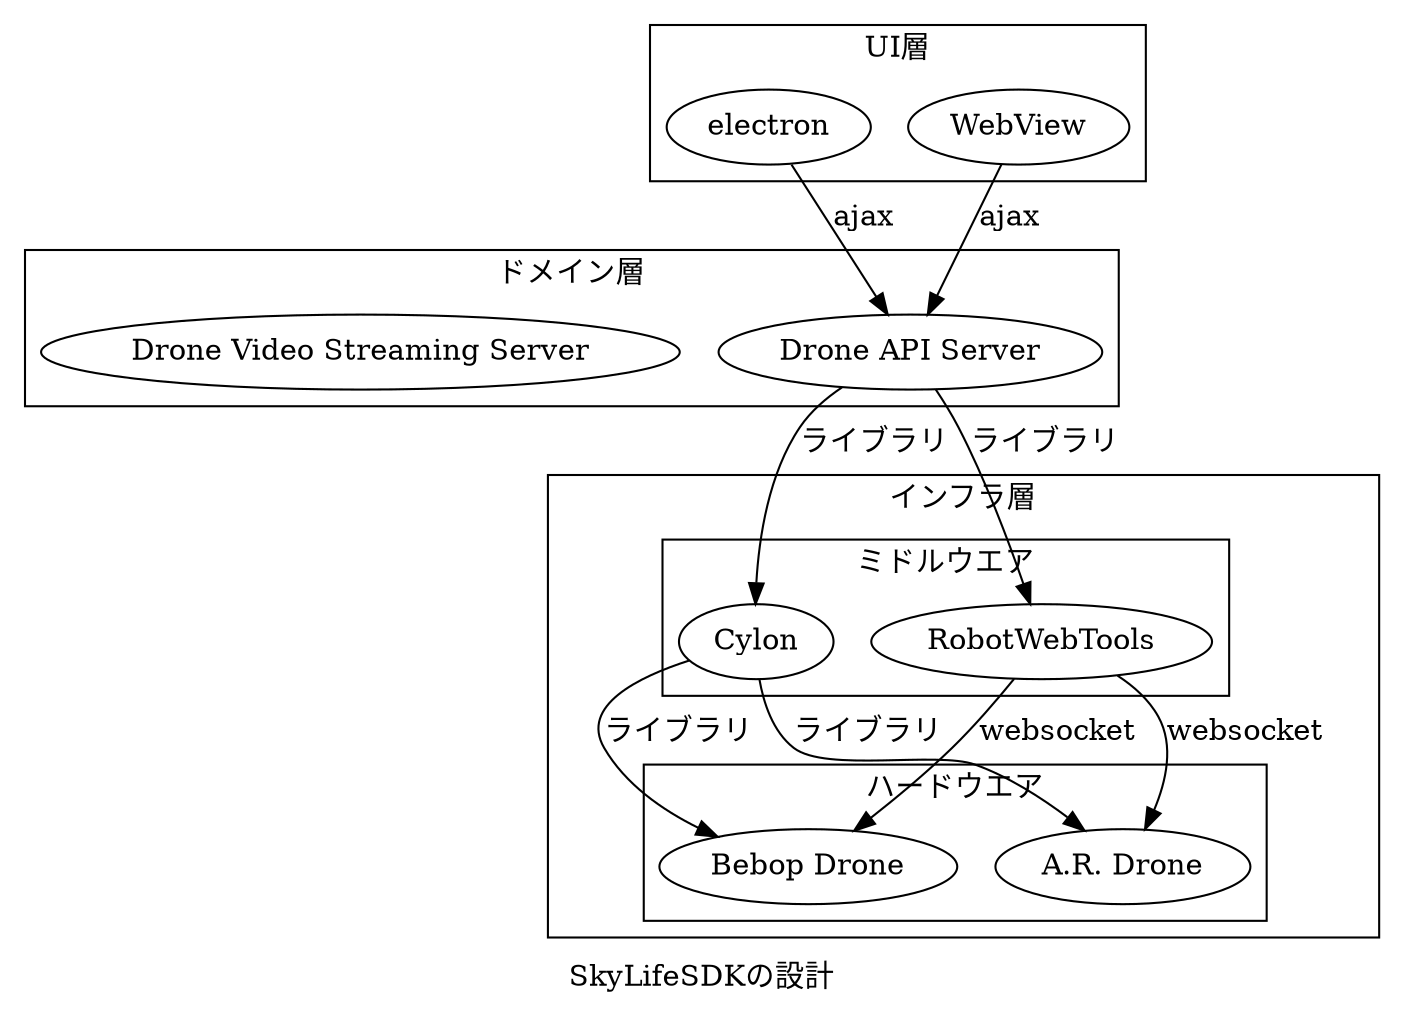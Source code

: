 digraph G{
	label="SkyLifeSDKの設計"
	subgraph cluster_view{
		label="UI層"
		"electron" "WebView"
	}
	subgraph cluster_domain{
		label="ドメイン層"
		"Drone API Server"
		"Drone Video Streaming Server"
        }
	subgraph cluster_infrastructure{
		label="インフラ層"
		subgraph cluster_middleware{
			"Cylon" "RobotWebTools"
			label="ミドルウエア"
		
		}
		subgraph cluster_hardware{
			"Bebop Drone"
			"A.R. Drone"
			label="ハードウエア"
		}

		"Cylon" -> "Bebop Drone"[label="ライブラリ"]
		"Cylon" -> "A.R. Drone"[label="ライブラリ"]
		"RobotWebTools" -> "Bebop Drone"[label="websocket"]
		"RobotWebTools" -> "A.R. Drone"[label="websocket"]
	}
	"Drone API Server" -> "Cylon" [label="ライブラリ" ltail=cluster_domain lhead=cluster_infrastructure];
	"Drone API Server" -> "RobotWebTools" [label="ライブラリ" ltail=cluster_domain lhead=cluster_infrastructure];
	"electron" -> "Drone API Server"[label="ajax"ltail=cluster_view lhead=cluster_domain];
	"WebView" -> "Drone API Server"[label="ajax"ltail=cluster_view lhead=cluster_domain]; 
}